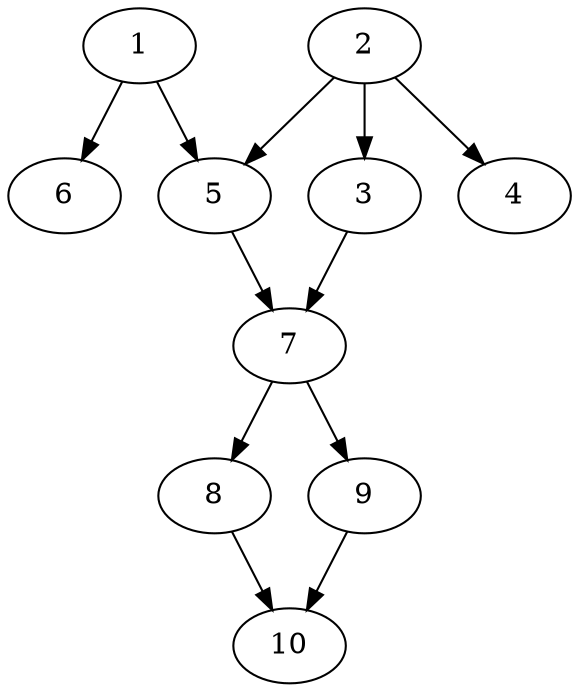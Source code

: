 // DAG automatically generated by daggen at Thu Oct  3 13:58:05 2019
// ./daggen --dot -n 10 --ccr 0.5 --fat 0.5 --regular 0.5 --density 0.7 --mindata 5242880 --maxdata 52428800 
digraph G {
  1 [size="56922112", alpha="0.08", expect_size="28461056"] 
  1 -> 5 [size ="28461056"]
  1 -> 6 [size ="28461056"]
  2 [size="98004992", alpha="0.10", expect_size="49002496"] 
  2 -> 3 [size ="49002496"]
  2 -> 4 [size ="49002496"]
  2 -> 5 [size ="49002496"]
  3 [size="101132288", alpha="0.07", expect_size="50566144"] 
  3 -> 7 [size ="50566144"]
  4 [size="55476224", alpha="0.02", expect_size="27738112"] 
  5 [size="56690688", alpha="0.01", expect_size="28345344"] 
  5 -> 7 [size ="28345344"]
  6 [size="103632896", alpha="0.15", expect_size="51816448"] 
  7 [size="52512768", alpha="0.02", expect_size="26256384"] 
  7 -> 8 [size ="26256384"]
  7 -> 9 [size ="26256384"]
  8 [size="28323840", alpha="0.08", expect_size="14161920"] 
  8 -> 10 [size ="14161920"]
  9 [size="38639616", alpha="0.14", expect_size="19319808"] 
  9 -> 10 [size ="19319808"]
  10 [size="25649152", alpha="0.20", expect_size="12824576"] 
}
